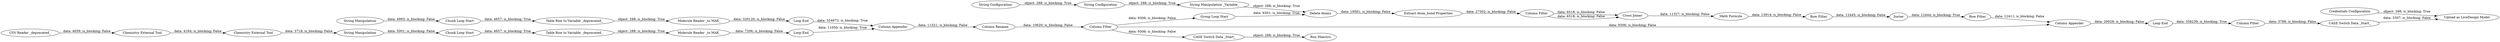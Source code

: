 digraph {
	"-4384325441559491642_147" [label="Loop End"]
	"-4384325441559491642_454" [label="Loop End"]
	"4525284524691789546_15584" [label="String Manipulation _Variable_"]
	"4525284524691789546_15699" [label="Column Appender"]
	"4525284524691789546_15708" [label="Run Maestro"]
	"4525284524691789546_15709" [label="CASE Switch Data _Start_"]
	"4525284524691789546_139" [label="Credentials Configuration"]
	"-4384325441559491642_451" [label="Column Filter"]
	"-4384325441559491642_456" [label="Table Row to Variable _deprecated_"]
	"4525284524691789546_15691" [label="Cross Joiner"]
	"4525284524691789546_15689" [label="Extract Atom_bond Properties"]
	"4525284524691789546_15420" [label="String Configuration"]
	"4525284524691789546_15706" [label="String Configuration"]
	"4525284524691789546_15700" [label="Loop End"]
	"-4384325441559491642_435" [label="Column Rename"]
	"4525284524691789546_15652" [label="CASE Switch Data _Start_"]
	"-4384325441559491642_453" [label="String Manipulation"]
	"4525284524691789546_38" [label="Column Filter"]
	"4525284524691789546_15692" [label="Column Filter"]
	"4525284524691789546_15697" [label="Row Filter"]
	"4525284524691789546_15707" [label="Row Filter"]
	"4525284524691789546_15663" [label="Chemistry External Tool"]
	"-4384325441559491642_141" [label="Molecule Reader _to MAE_"]
	"-4384325441559491642_455" [label="Chunk Loop Start"]
	"4525284524691789546_15694" [label=Sorter]
	"-4384325441559491642_144" [label="Table Row to Variable _deprecated_"]
	"4525284524691789546_452" [label="CSV Reader _deprecated_"]
	"-4384325441559491642_148" [label="Chunk Loop Start"]
	"4525284524691789546_15698" [label="Group Loop Start"]
	"-4384325441559491642_457" [label="Molecule Reader _to MAE_"]
	"-4384325441559491642_452" [label="String Manipulation"]
	"-4384325441559491642_458" [label="Column Appender"]
	"4525284524691789546_56" [label="Upload as LiveDesign Model"]
	"4525284524691789546_15704" [label="Delete Atoms"]
	"4525284524691789546_15665" [label="Chemistry External Tool"]
	"4525284524691789546_15688" [label="Math Formula"]
	"4525284524691789546_15689" -> "4525284524691789546_15692" [label="data: 27302; is_blocking: False"]
	"4525284524691789546_15694" -> "4525284524691789546_15697" [label="data: 12444; is_blocking: True"]
	"4525284524691789546_15652" -> "4525284524691789546_56" [label="data: 3307; is_blocking: False"]
	"4525284524691789546_15704" -> "4525284524691789546_15689" [label="data: 19581; is_blocking: False"]
	"-4384325441559491642_453" -> "-4384325441559491642_455" [label="data: 4993; is_blocking: False"]
	"-4384325441559491642_451" -> "4525284524691789546_15698" [label="data: 9306; is_blocking: False"]
	"-4384325441559491642_456" -> "-4384325441559491642_457" [label="object: 288; is_blocking: True"]
	"4525284524691789546_452" -> "4525284524691789546_15663" [label="data: 4659; is_blocking: False"]
	"4525284524691789546_15688" -> "4525284524691789546_15707" [label="data: 13914; is_blocking: False"]
	"4525284524691789546_15584" -> "4525284524691789546_15704" [label="object: 288; is_blocking: True"]
	"4525284524691789546_15697" -> "4525284524691789546_15699" [label="data: 12411; is_blocking: False"]
	"-4384325441559491642_141" -> "-4384325441559491642_147" [label="data: 7206; is_blocking: False"]
	"4525284524691789546_139" -> "4525284524691789546_56" [label="object: 288; is_blocking: True"]
	"-4384325441559491642_148" -> "-4384325441559491642_144" [label="data: 4657; is_blocking: True"]
	"-4384325441559491642_454" -> "-4384325441559491642_458" [label="data: 324672; is_blocking: True"]
	"4525284524691789546_38" -> "4525284524691789546_15652" [label="data: 3788; is_blocking: False"]
	"-4384325441559491642_458" -> "-4384325441559491642_435" [label="data: 11321; is_blocking: False"]
	"4525284524691789546_15692" -> "4525284524691789546_15691" [label="data: 6518; is_blocking: False"]
	"-4384325441559491642_455" -> "-4384325441559491642_456" [label="data: 4657; is_blocking: True"]
	"-4384325441559491642_451" -> "4525284524691789546_15709" [label="data: 9306; is_blocking: False"]
	"4525284524691789546_15663" -> "4525284524691789546_15665" [label="data: 4164; is_blocking: False"]
	"-4384325441559491642_435" -> "-4384325441559491642_451" [label="data: 10620; is_blocking: False"]
	"4525284524691789546_15691" -> "4525284524691789546_15688" [label="data: 11327; is_blocking: False"]
	"4525284524691789546_15692" -> "4525284524691789546_15691" [label="data: 6518; is_blocking: False"]
	"-4384325441559491642_451" -> "4525284524691789546_15699" [label="data: 9306; is_blocking: False"]
	"4525284524691789546_15706" -> "4525284524691789546_15584" [label="object: 288; is_blocking: True"]
	"4525284524691789546_15709" -> "4525284524691789546_15708" [label="object: 288; is_blocking: True"]
	"4525284524691789546_15698" -> "4525284524691789546_15704" [label="data: 9301; is_blocking: True"]
	"4525284524691789546_15420" -> "4525284524691789546_15706" [label="object: 288; is_blocking: True"]
	"4525284524691789546_15707" -> "4525284524691789546_15694" [label="data: 12445; is_blocking: False"]
	"-4384325441559491642_147" -> "-4384325441559491642_458" [label="data: 11050; is_blocking: True"]
	"4525284524691789546_15665" -> "-4384325441559491642_452" [label="data: 3718; is_blocking: False"]
	"-4384325441559491642_457" -> "-4384325441559491642_454" [label="data: 320120; is_blocking: False"]
	"4525284524691789546_15699" -> "4525284524691789546_15700" [label="data: 20029; is_blocking: False"]
	"4525284524691789546_15700" -> "4525284524691789546_38" [label="data: 358239; is_blocking: True"]
	"-4384325441559491642_144" -> "-4384325441559491642_141" [label="object: 288; is_blocking: True"]
	"-4384325441559491642_452" -> "-4384325441559491642_148" [label="data: 5001; is_blocking: False"]
	rankdir=LR
}

